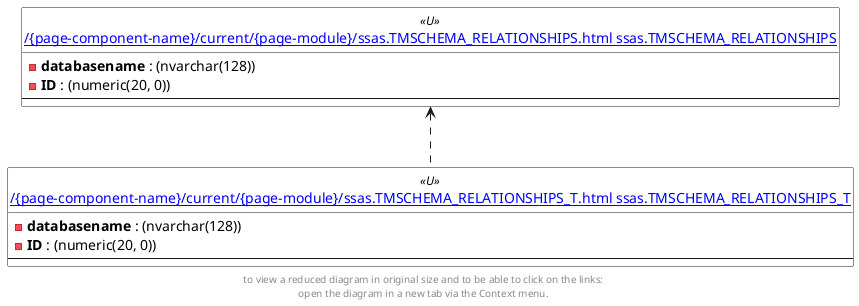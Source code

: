 @startuml
'Left to right direction
top to bottom direction
hide circle
'avoide "." issues:
set namespaceSeparator none


skinparam class {
  BackgroundColor White
  BackgroundColor<<FN>> Yellow
  BackgroundColor<<FS>> Yellow
  BackgroundColor<<FT>> LightGray
  BackgroundColor<<IF>> Yellow
  BackgroundColor<<IS>> Yellow
  BackgroundColor<<P>> Aqua
  BackgroundColor<<PC>> Aqua
  BackgroundColor<<SN>> Yellow
  BackgroundColor<<SO>> SlateBlue
  BackgroundColor<<TF>> LightGray
  BackgroundColor<<TR>> Tomato
  BackgroundColor<<U>> White
  BackgroundColor<<V>> WhiteSmoke
  BackgroundColor<<X>> Aqua
}


entity "[[{site-url}/{page-component-name}/current/{page-module}/ssas.TMSCHEMA_RELATIONSHIPS.html ssas.TMSCHEMA_RELATIONSHIPS]]" as ssas.TMSCHEMA_RELATIONSHIPS << U >> {
  - **databasename** : (nvarchar(128))
  - **ID** : (numeric(20, 0))
  --
}

entity "[[{site-url}/{page-component-name}/current/{page-module}/ssas.TMSCHEMA_RELATIONSHIPS_T.html ssas.TMSCHEMA_RELATIONSHIPS_T]]" as ssas.TMSCHEMA_RELATIONSHIPS_T << U >> {
  - **databasename** : (nvarchar(128))
  - **ID** : (numeric(20, 0))
  --
}

ssas.TMSCHEMA_RELATIONSHIPS <.. ssas.TMSCHEMA_RELATIONSHIPS_T
footer
to view a reduced diagram in original size and to be able to click on the links:
open the diagram in a new tab via the Context menu.
end footer

@enduml

